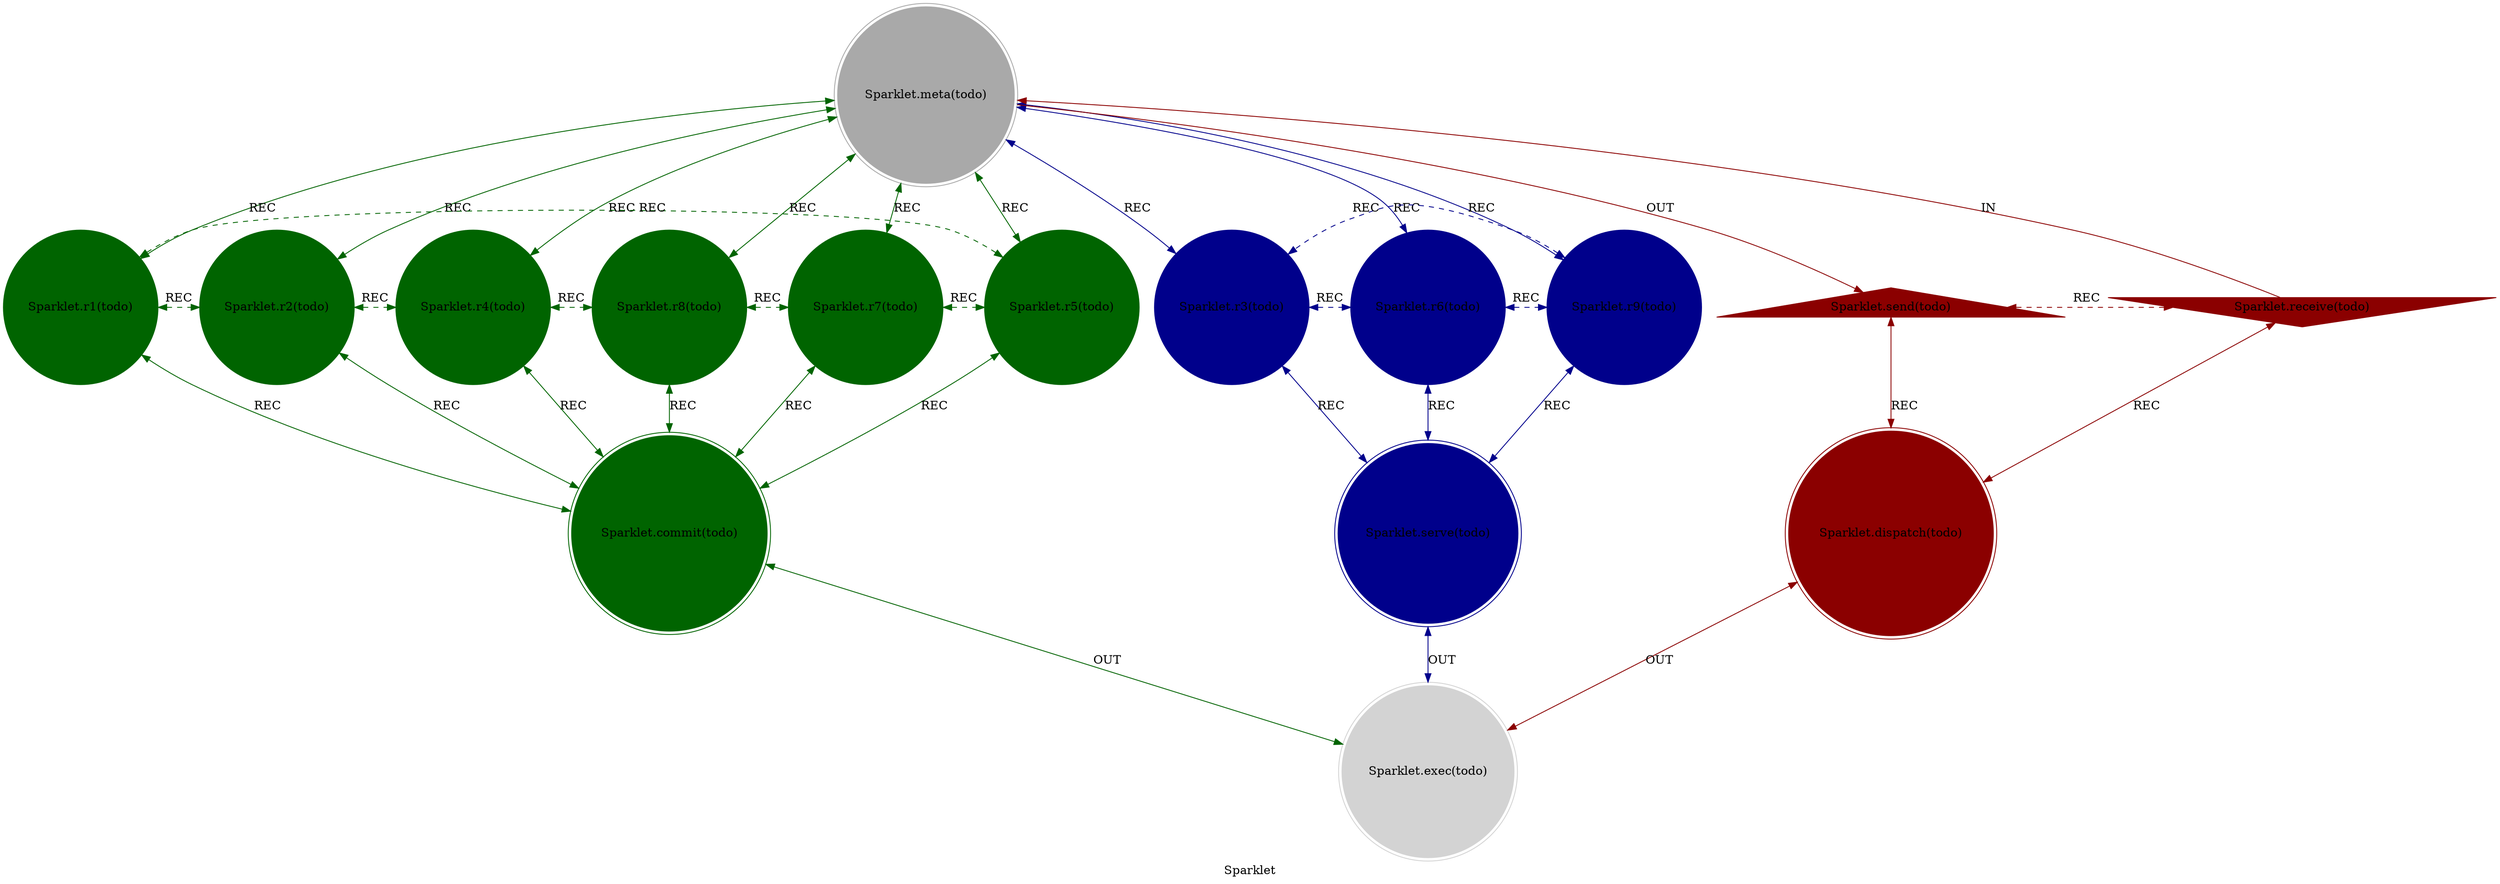 strict digraph Sparklet {
    style = filled;
    color = lightgray;
    node [shape = circle; style = filled; color = lightgreen;];
    edge [color = darkgray;];
    label = "Sparklet";
    comment = "A Theory of Meaning.";
    
    spark_0_t [label = "Sparklet.meta(todo)";comment = "Abstract: TODO";shape = doublecircle;color = darkgray;];
    spark_1_t [label = "Sparklet.r1(todo)";comment = "Initiation: TODO";color = darkgreen;];
    spark_2_t [label = "Sparklet.r2(todo)";comment = "Response: TODO";color = darkgreen;];
    spark_4_t [label = "Sparklet.r4(todo)";comment = "Integration: TODO";color = darkgreen;];
    spark_8_t [label = "Sparklet.r8(todo)";comment = "Reflection: TODO";color = darkgreen;];
    spark_7_t [label = "Sparklet.r7(todo)";comment = "Consolidation: TODO";color = darkgreen;];
    spark_5_t [label = "Sparklet.r5(todo)";comment = "Propagation: TODO";color = darkgreen;];
    spark_3_t [label = "Sparklet.r3(todo)";comment = "Thesis: TODO";color = darkblue;];
    spark_6_t [label = "Sparklet.r6(todo)";comment = "Antithesis: TODO";color = darkblue;];
    spark_9_t [label = "Sparklet.r9(todo)";comment = "Synthesis: TODO";color = darkblue;];
    spark_a_t [label = "Sparklet.receive(todo)";comment = "Potential: TODO";shape = invtriangle;color = darkred;];
    spark_b_t [label = "Sparklet.send(todo)";comment = "Manifest: TODO";shape = triangle;color = darkred;];
    spark_c_t [label = "Sparklet.dispatch(todo)";comment = "Why-Who: TODO";shape = doublecircle;color = darkred;];
    spark_d_t [label = "Sparklet.commit(todo)";comment = "What-How: TODO";shape = doublecircle;color = darkgreen;];
    spark_e_t [label = "Sparklet.serve(todo)";comment = "When-Where: TODO";shape = doublecircle;color = darkblue;];
    spark_f_t [label = "Sparklet.exec(todo)";comment = "Which-Closure: TODO";shape = doublecircle;color = lightgray;];
    
    spark_a_t -> spark_0_t [label = "IN"; comment = "todo"; color = darkred; constraint = false;];
    spark_0_t -> spark_b_t [label = "OUT"; comment = "todo"; color = darkred;];
    spark_0_t -> spark_3_t [label = "REC"; comment = "todo"; color = darkblue; dir = both;];
    spark_0_t -> spark_6_t [label = "REC"; comment = "todo"; color = darkblue; dir = both;];
    spark_0_t -> spark_9_t [label = "REC"; comment = "todo"; color = darkblue; dir = both;];
    spark_0_t -> spark_1_t [label = "REC"; comment = "todo"; color = darkgreen; dir = both;];
    spark_0_t -> spark_2_t [label = "REC"; comment = "todo"; color = darkgreen; dir = both;];
    spark_0_t -> spark_4_t [label = "REC"; comment = "todo"; color = darkgreen; dir = both;];
    spark_0_t -> spark_8_t [label = "REC"; comment = "todo"; color = darkgreen; dir = both;];
    spark_0_t -> spark_7_t [label = "REC"; comment = "todo"; color = darkgreen; dir = both;];
    spark_0_t -> spark_5_t [label = "REC"; comment = "todo"; color = darkgreen; dir = both;];
    
    spark_a_t -> spark_c_t [label = "REC"; comment = "todo"; color = darkred; dir = both;];
    spark_b_t -> spark_c_t [label = "REC"; comment = "todo"; color = darkred; dir = both;];
    spark_1_t -> spark_d_t [label = "REC"; comment = "todo"; color = darkgreen; dir = both;];
    spark_2_t -> spark_d_t [label = "REC"; comment = "todo"; color = darkgreen; dir = both;];
    spark_4_t -> spark_d_t [label = "REC"; comment = "todo"; color = darkgreen; dir = both;];
    spark_8_t -> spark_d_t [label = "REC"; comment = "todo"; color = darkgreen; dir = both;];
    spark_7_t -> spark_d_t [label = "REC"; comment = "todo"; color = darkgreen; dir = both;];
    spark_5_t -> spark_d_t [label = "REC"; comment = "todo"; color = darkgreen; dir = both;];
    spark_3_t -> spark_e_t [label = "REC"; comment = "todo"; color = darkblue; dir = both;];
    spark_6_t -> spark_e_t [label = "REC"; comment = "todo"; color = darkblue; dir = both;];
    spark_9_t -> spark_e_t [label = "REC"; comment = "todo"; color = darkblue; dir = both;];
    
    spark_1_t -> spark_2_t [label = "REC"; comment = "todo"; color = darkgreen; dir = both; style = dashed; constraint = false;];
    spark_2_t -> spark_4_t [label = "REC"; comment = "todo"; color = darkgreen; dir = both; style = dashed; constraint = false;];
    spark_4_t -> spark_8_t [label = "REC"; comment = "todo"; color = darkgreen; dir = both; style = dashed; constraint = false;];
    spark_8_t -> spark_7_t [label = "REC"; comment = "todo"; color = darkgreen; dir = both; style = dashed; constraint = false;];
    spark_7_t -> spark_5_t [label = "REC"; comment = "todo"; color = darkgreen; dir = both; style = dashed; constraint = false;];
    spark_5_t -> spark_1_t [label = "REC"; comment = "todo"; color = darkgreen; dir = both; style = dashed; constraint = false;];
    spark_3_t -> spark_6_t [label = "REC"; comment = "todo"; color = darkblue; dir = both; style = dashed; constraint = false;];
    spark_6_t -> spark_9_t [label = "REC"; comment = "todo"; color = darkblue; dir = both; style = dashed; constraint = false;];
    spark_9_t -> spark_3_t [label = "REC"; comment = "todo"; color = darkblue; dir = both; style = dashed; constraint = false;];
    spark_a_t -> spark_b_t [label = "REC"; comment = "todo"; color = darkred; dir = both; style = dashed; constraint = false;];
    
    spark_c_t -> spark_f_t [label = "OUT"; comment = "todo"; color = darkred; dir = both;];
    spark_d_t -> spark_f_t [label = "OUT"; comment = "todo"; color = darkgreen; dir = both;];
    spark_e_t -> spark_f_t [label = "OUT"; comment = "todo"; color = darkblue; dir = both;];
}
